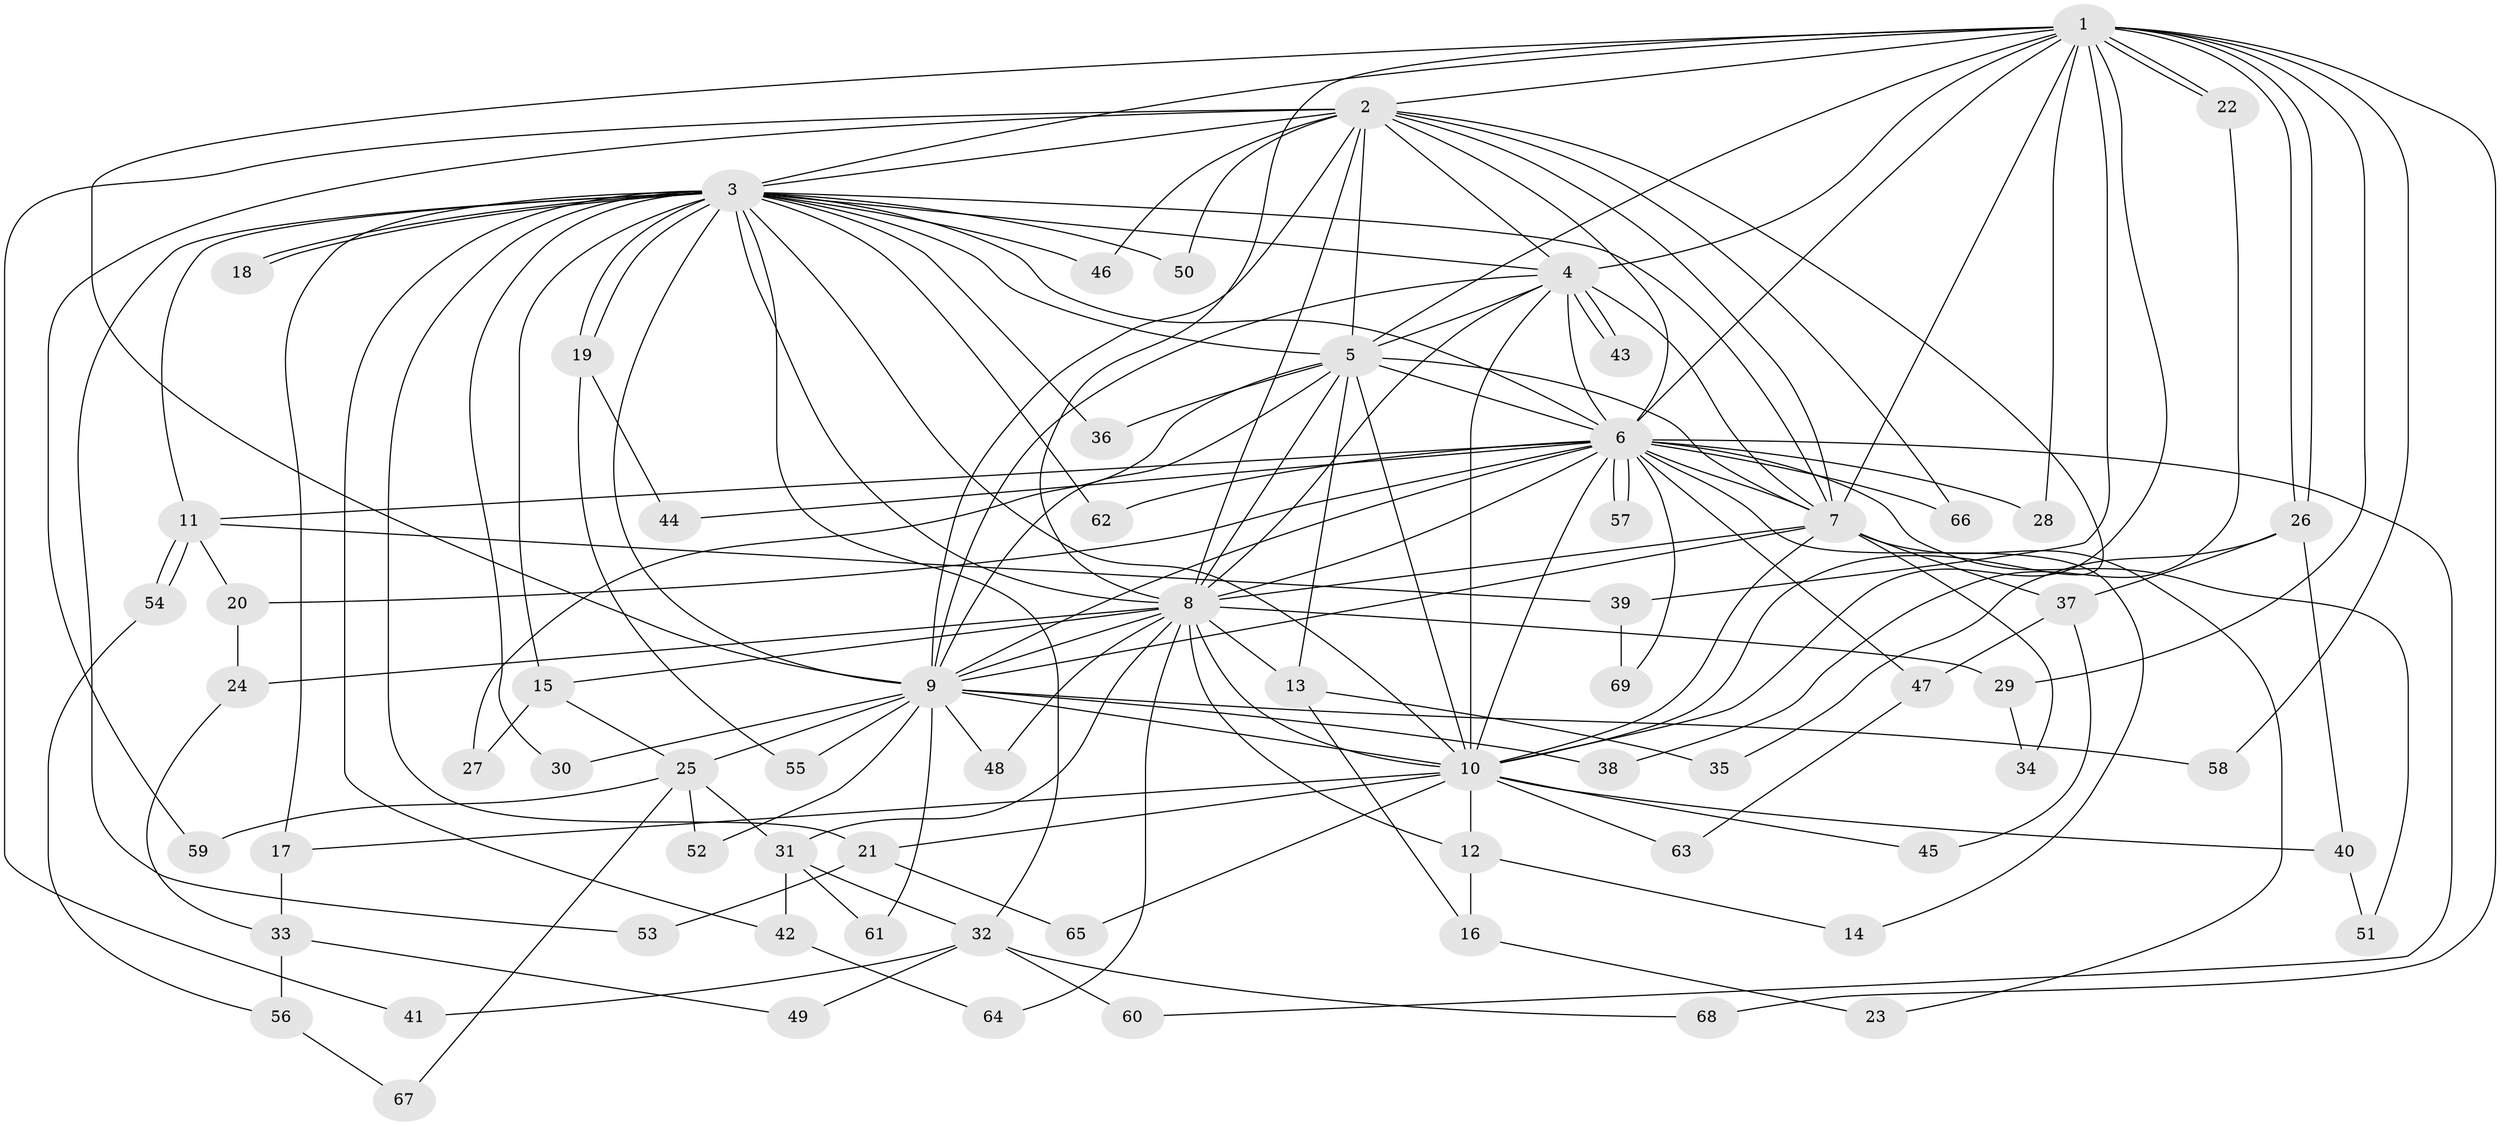 // Generated by graph-tools (version 1.1) at 2025/25/03/09/25 03:25:52]
// undirected, 69 vertices, 163 edges
graph export_dot {
graph [start="1"]
  node [color=gray90,style=filled];
  1;
  2;
  3;
  4;
  5;
  6;
  7;
  8;
  9;
  10;
  11;
  12;
  13;
  14;
  15;
  16;
  17;
  18;
  19;
  20;
  21;
  22;
  23;
  24;
  25;
  26;
  27;
  28;
  29;
  30;
  31;
  32;
  33;
  34;
  35;
  36;
  37;
  38;
  39;
  40;
  41;
  42;
  43;
  44;
  45;
  46;
  47;
  48;
  49;
  50;
  51;
  52;
  53;
  54;
  55;
  56;
  57;
  58;
  59;
  60;
  61;
  62;
  63;
  64;
  65;
  66;
  67;
  68;
  69;
  1 -- 2;
  1 -- 3;
  1 -- 4;
  1 -- 5;
  1 -- 6;
  1 -- 7;
  1 -- 8;
  1 -- 9;
  1 -- 10;
  1 -- 22;
  1 -- 22;
  1 -- 26;
  1 -- 26;
  1 -- 28;
  1 -- 29;
  1 -- 39;
  1 -- 58;
  1 -- 68;
  2 -- 3;
  2 -- 4;
  2 -- 5;
  2 -- 6;
  2 -- 7;
  2 -- 8;
  2 -- 9;
  2 -- 10;
  2 -- 41;
  2 -- 46;
  2 -- 50;
  2 -- 59;
  2 -- 66;
  3 -- 4;
  3 -- 5;
  3 -- 6;
  3 -- 7;
  3 -- 8;
  3 -- 9;
  3 -- 10;
  3 -- 11;
  3 -- 15;
  3 -- 17;
  3 -- 18;
  3 -- 18;
  3 -- 19;
  3 -- 19;
  3 -- 21;
  3 -- 30;
  3 -- 32;
  3 -- 36;
  3 -- 42;
  3 -- 46;
  3 -- 50;
  3 -- 53;
  3 -- 62;
  4 -- 5;
  4 -- 6;
  4 -- 7;
  4 -- 8;
  4 -- 9;
  4 -- 10;
  4 -- 43;
  4 -- 43;
  5 -- 6;
  5 -- 7;
  5 -- 8;
  5 -- 9;
  5 -- 10;
  5 -- 13;
  5 -- 27;
  5 -- 36;
  6 -- 7;
  6 -- 8;
  6 -- 9;
  6 -- 10;
  6 -- 11;
  6 -- 14;
  6 -- 20;
  6 -- 28;
  6 -- 44;
  6 -- 47;
  6 -- 51;
  6 -- 57;
  6 -- 57;
  6 -- 60;
  6 -- 62;
  6 -- 66;
  6 -- 69;
  7 -- 8;
  7 -- 9;
  7 -- 10;
  7 -- 23;
  7 -- 34;
  7 -- 37;
  8 -- 9;
  8 -- 10;
  8 -- 12;
  8 -- 13;
  8 -- 15;
  8 -- 24;
  8 -- 29;
  8 -- 31;
  8 -- 48;
  8 -- 64;
  9 -- 10;
  9 -- 25;
  9 -- 30;
  9 -- 38;
  9 -- 48;
  9 -- 52;
  9 -- 55;
  9 -- 58;
  9 -- 61;
  10 -- 12;
  10 -- 17;
  10 -- 21;
  10 -- 40;
  10 -- 45;
  10 -- 63;
  10 -- 65;
  11 -- 20;
  11 -- 39;
  11 -- 54;
  11 -- 54;
  12 -- 14;
  12 -- 16;
  13 -- 16;
  13 -- 35;
  15 -- 25;
  15 -- 27;
  16 -- 23;
  17 -- 33;
  19 -- 44;
  19 -- 55;
  20 -- 24;
  21 -- 53;
  21 -- 65;
  22 -- 38;
  24 -- 33;
  25 -- 31;
  25 -- 52;
  25 -- 59;
  25 -- 67;
  26 -- 35;
  26 -- 37;
  26 -- 40;
  29 -- 34;
  31 -- 32;
  31 -- 42;
  31 -- 61;
  32 -- 41;
  32 -- 49;
  32 -- 60;
  32 -- 68;
  33 -- 49;
  33 -- 56;
  37 -- 45;
  37 -- 47;
  39 -- 69;
  40 -- 51;
  42 -- 64;
  47 -- 63;
  54 -- 56;
  56 -- 67;
}
